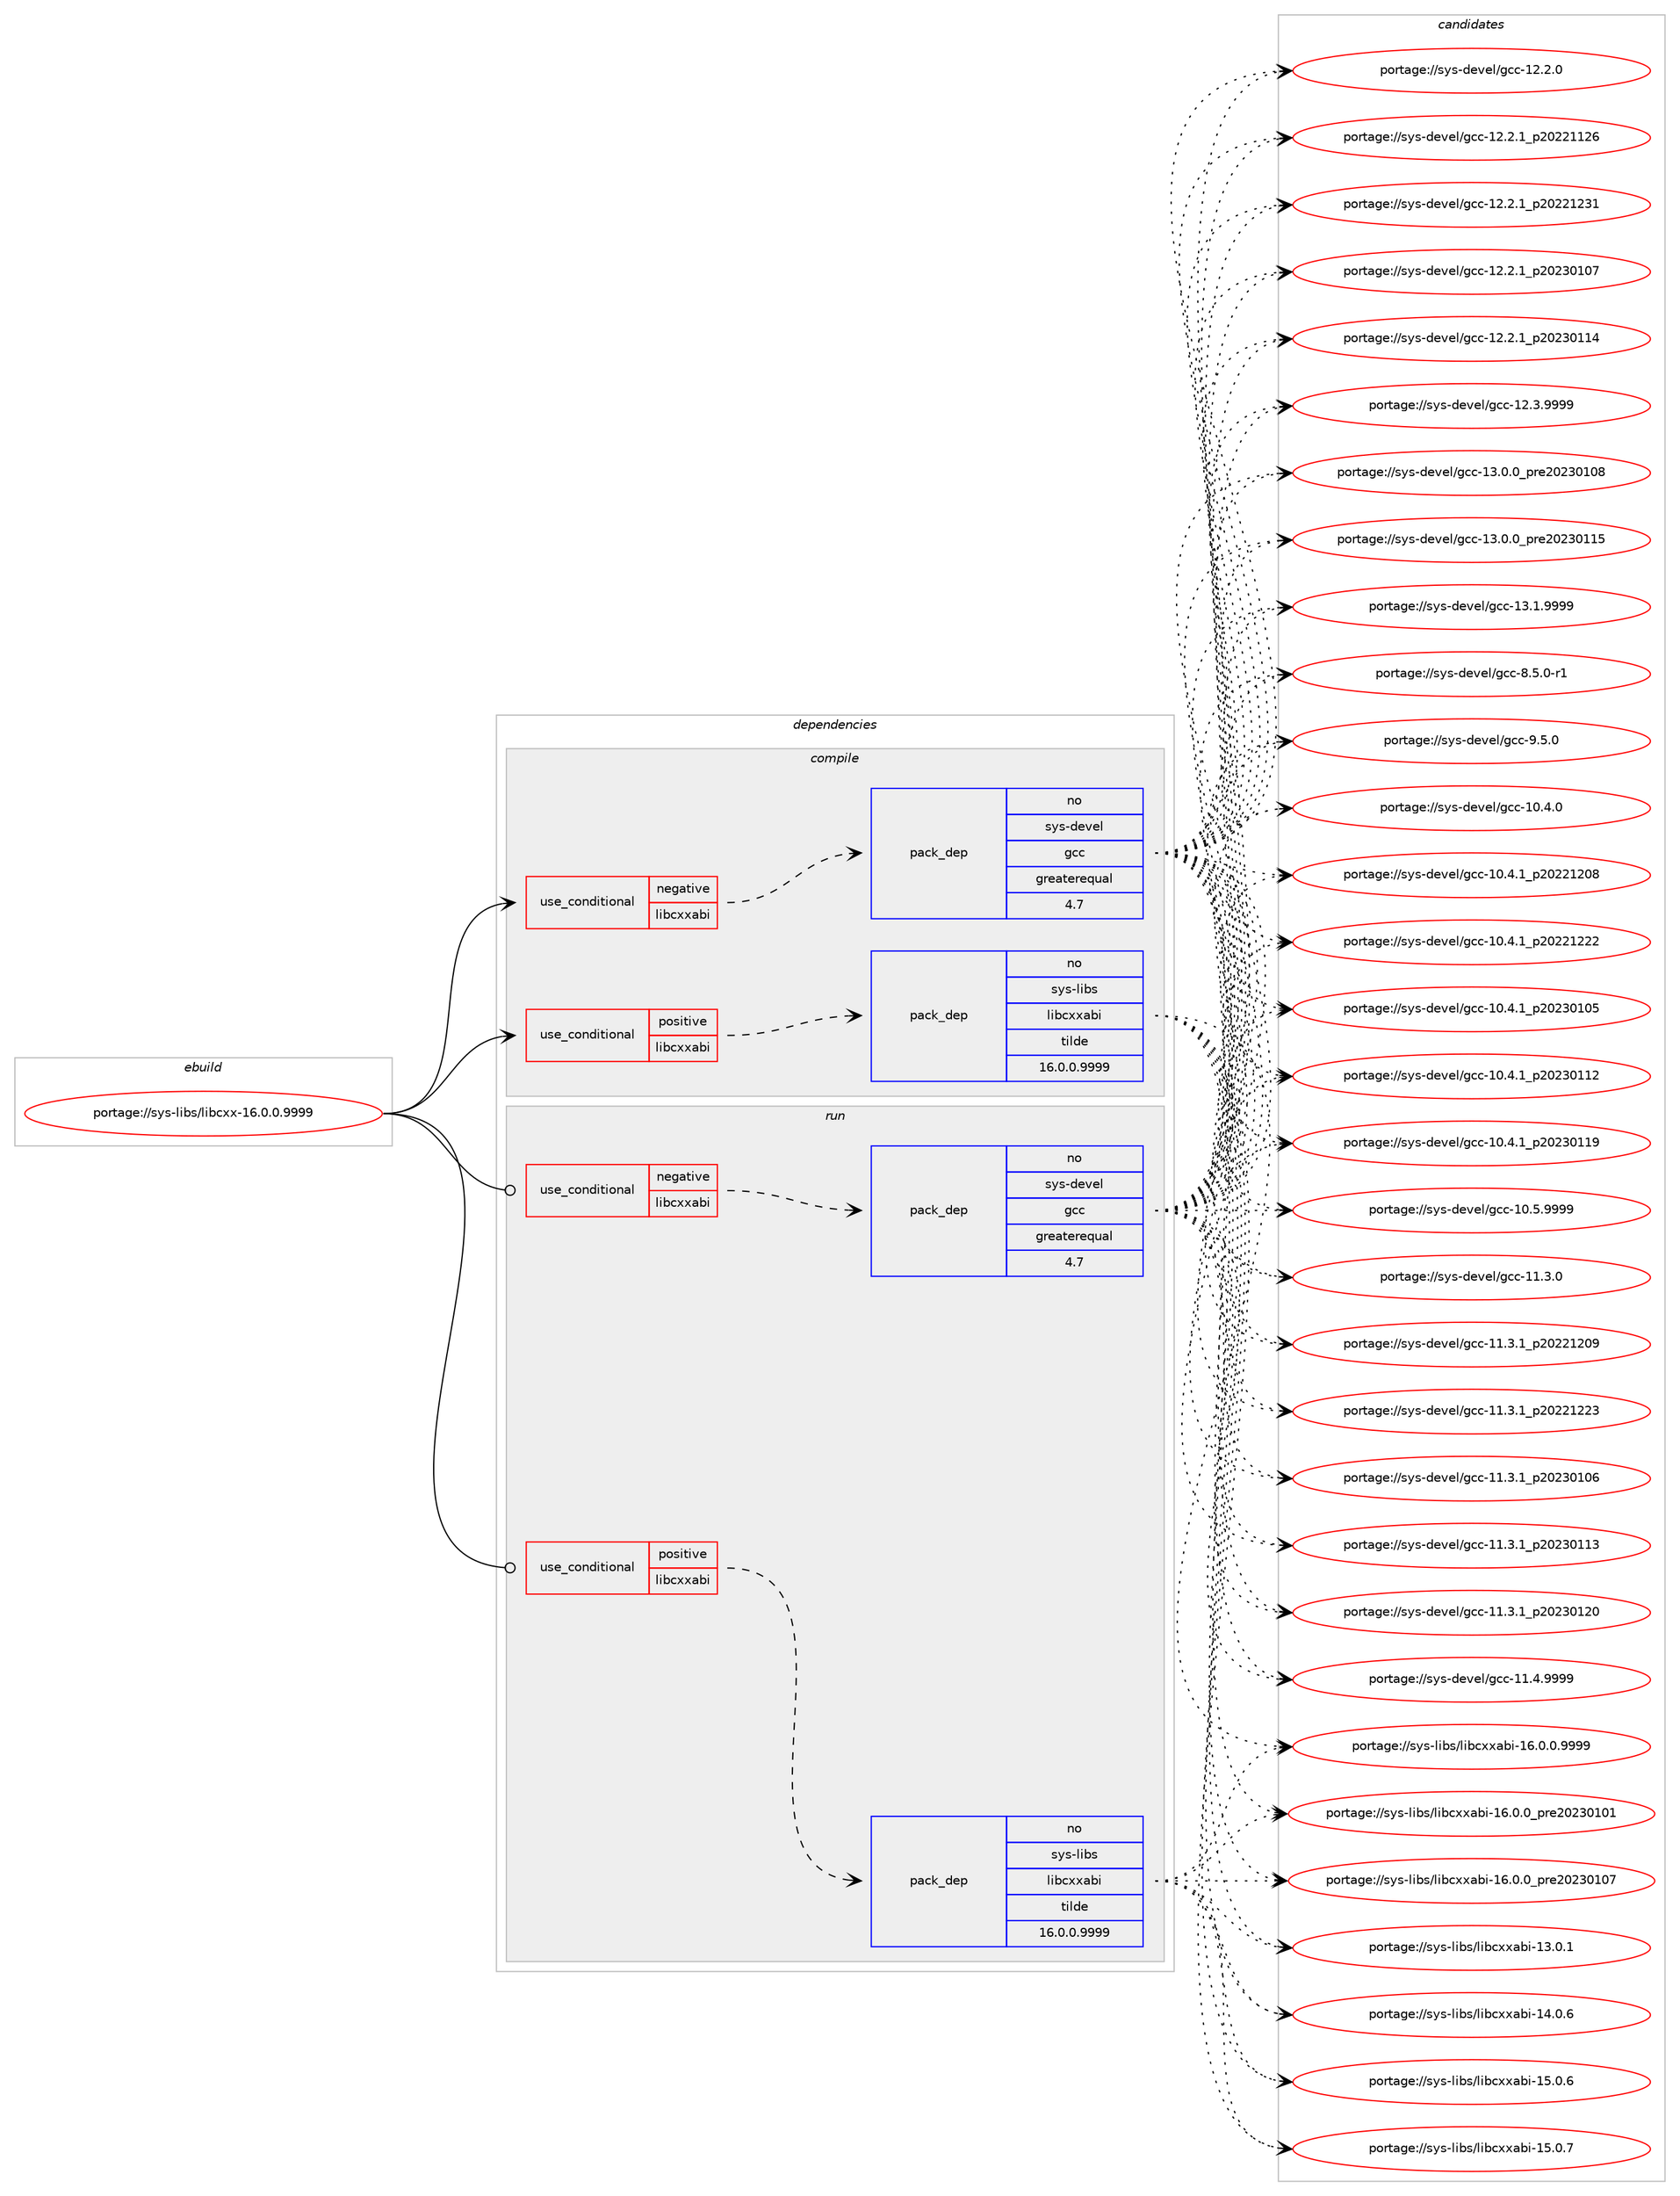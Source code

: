 digraph prolog {

# *************
# Graph options
# *************

newrank=true;
concentrate=true;
compound=true;
graph [rankdir=LR,fontname=Helvetica,fontsize=10,ranksep=1.5];#, ranksep=2.5, nodesep=0.2];
edge  [arrowhead=vee];
node  [fontname=Helvetica,fontsize=10];

# **********
# The ebuild
# **********

subgraph cluster_leftcol {
color=gray;
rank=same;
label=<<i>ebuild</i>>;
id [label="portage://sys-libs/libcxx-16.0.0.9999", color=red, width=4, href="../sys-libs/libcxx-16.0.0.9999.svg"];
}

# ****************
# The dependencies
# ****************

subgraph cluster_midcol {
color=gray;
label=<<i>dependencies</i>>;
subgraph cluster_compile {
fillcolor="#eeeeee";
style=filled;
label=<<i>compile</i>>;
subgraph cond5464 {
dependency8393 [label=<<TABLE BORDER="0" CELLBORDER="1" CELLSPACING="0" CELLPADDING="4"><TR><TD ROWSPAN="3" CELLPADDING="10">use_conditional</TD></TR><TR><TD>negative</TD></TR><TR><TD>libcxxabi</TD></TR></TABLE>>, shape=none, color=red];
subgraph pack2864 {
dependency8394 [label=<<TABLE BORDER="0" CELLBORDER="1" CELLSPACING="0" CELLPADDING="4" WIDTH="220"><TR><TD ROWSPAN="6" CELLPADDING="30">pack_dep</TD></TR><TR><TD WIDTH="110">no</TD></TR><TR><TD>sys-devel</TD></TR><TR><TD>gcc</TD></TR><TR><TD>greaterequal</TD></TR><TR><TD>4.7</TD></TR></TABLE>>, shape=none, color=blue];
}
dependency8393:e -> dependency8394:w [weight=20,style="dashed",arrowhead="vee"];
}
id:e -> dependency8393:w [weight=20,style="solid",arrowhead="vee"];
subgraph cond5465 {
dependency8395 [label=<<TABLE BORDER="0" CELLBORDER="1" CELLSPACING="0" CELLPADDING="4"><TR><TD ROWSPAN="3" CELLPADDING="10">use_conditional</TD></TR><TR><TD>positive</TD></TR><TR><TD>libcxxabi</TD></TR></TABLE>>, shape=none, color=red];
subgraph pack2865 {
dependency8396 [label=<<TABLE BORDER="0" CELLBORDER="1" CELLSPACING="0" CELLPADDING="4" WIDTH="220"><TR><TD ROWSPAN="6" CELLPADDING="30">pack_dep</TD></TR><TR><TD WIDTH="110">no</TD></TR><TR><TD>sys-libs</TD></TR><TR><TD>libcxxabi</TD></TR><TR><TD>tilde</TD></TR><TR><TD>16.0.0.9999</TD></TR></TABLE>>, shape=none, color=blue];
}
dependency8395:e -> dependency8396:w [weight=20,style="dashed",arrowhead="vee"];
}
id:e -> dependency8395:w [weight=20,style="solid",arrowhead="vee"];
# *** BEGIN UNKNOWN DEPENDENCY TYPE (TODO) ***
# id -> package_dependency(portage://sys-libs/libcxx-16.0.0.9999,install,no,sys-devel,llvm,none,[,,],[slot(16)],[])
# *** END UNKNOWN DEPENDENCY TYPE (TODO) ***

# *** BEGIN UNKNOWN DEPENDENCY TYPE (TODO) ***
# id -> package_dependency(portage://sys-libs/libcxx-16.0.0.9999,install,strong,sys-devel,llvm,none,[,,],[slot(0)],[])
# *** END UNKNOWN DEPENDENCY TYPE (TODO) ***

}
subgraph cluster_compileandrun {
fillcolor="#eeeeee";
style=filled;
label=<<i>compile and run</i>>;
}
subgraph cluster_run {
fillcolor="#eeeeee";
style=filled;
label=<<i>run</i>>;
subgraph cond5466 {
dependency8397 [label=<<TABLE BORDER="0" CELLBORDER="1" CELLSPACING="0" CELLPADDING="4"><TR><TD ROWSPAN="3" CELLPADDING="10">use_conditional</TD></TR><TR><TD>negative</TD></TR><TR><TD>libcxxabi</TD></TR></TABLE>>, shape=none, color=red];
subgraph pack2866 {
dependency8398 [label=<<TABLE BORDER="0" CELLBORDER="1" CELLSPACING="0" CELLPADDING="4" WIDTH="220"><TR><TD ROWSPAN="6" CELLPADDING="30">pack_dep</TD></TR><TR><TD WIDTH="110">no</TD></TR><TR><TD>sys-devel</TD></TR><TR><TD>gcc</TD></TR><TR><TD>greaterequal</TD></TR><TR><TD>4.7</TD></TR></TABLE>>, shape=none, color=blue];
}
dependency8397:e -> dependency8398:w [weight=20,style="dashed",arrowhead="vee"];
}
id:e -> dependency8397:w [weight=20,style="solid",arrowhead="odot"];
subgraph cond5467 {
dependency8399 [label=<<TABLE BORDER="0" CELLBORDER="1" CELLSPACING="0" CELLPADDING="4"><TR><TD ROWSPAN="3" CELLPADDING="10">use_conditional</TD></TR><TR><TD>positive</TD></TR><TR><TD>libcxxabi</TD></TR></TABLE>>, shape=none, color=red];
subgraph pack2867 {
dependency8400 [label=<<TABLE BORDER="0" CELLBORDER="1" CELLSPACING="0" CELLPADDING="4" WIDTH="220"><TR><TD ROWSPAN="6" CELLPADDING="30">pack_dep</TD></TR><TR><TD WIDTH="110">no</TD></TR><TR><TD>sys-libs</TD></TR><TR><TD>libcxxabi</TD></TR><TR><TD>tilde</TD></TR><TR><TD>16.0.0.9999</TD></TR></TABLE>>, shape=none, color=blue];
}
dependency8399:e -> dependency8400:w [weight=20,style="dashed",arrowhead="vee"];
}
id:e -> dependency8399:w [weight=20,style="solid",arrowhead="odot"];
}
}

# **************
# The candidates
# **************

subgraph cluster_choices {
rank=same;
color=gray;
label=<<i>candidates</i>>;

subgraph choice2864 {
color=black;
nodesep=1;
choice1151211154510010111810110847103999945494846524648 [label="portage://sys-devel/gcc-10.4.0", color=red, width=4,href="../sys-devel/gcc-10.4.0.svg"];
choice1151211154510010111810110847103999945494846524649951125048505049504856 [label="portage://sys-devel/gcc-10.4.1_p20221208", color=red, width=4,href="../sys-devel/gcc-10.4.1_p20221208.svg"];
choice1151211154510010111810110847103999945494846524649951125048505049505050 [label="portage://sys-devel/gcc-10.4.1_p20221222", color=red, width=4,href="../sys-devel/gcc-10.4.1_p20221222.svg"];
choice1151211154510010111810110847103999945494846524649951125048505148494853 [label="portage://sys-devel/gcc-10.4.1_p20230105", color=red, width=4,href="../sys-devel/gcc-10.4.1_p20230105.svg"];
choice1151211154510010111810110847103999945494846524649951125048505148494950 [label="portage://sys-devel/gcc-10.4.1_p20230112", color=red, width=4,href="../sys-devel/gcc-10.4.1_p20230112.svg"];
choice1151211154510010111810110847103999945494846524649951125048505148494957 [label="portage://sys-devel/gcc-10.4.1_p20230119", color=red, width=4,href="../sys-devel/gcc-10.4.1_p20230119.svg"];
choice1151211154510010111810110847103999945494846534657575757 [label="portage://sys-devel/gcc-10.5.9999", color=red, width=4,href="../sys-devel/gcc-10.5.9999.svg"];
choice1151211154510010111810110847103999945494946514648 [label="portage://sys-devel/gcc-11.3.0", color=red, width=4,href="../sys-devel/gcc-11.3.0.svg"];
choice1151211154510010111810110847103999945494946514649951125048505049504857 [label="portage://sys-devel/gcc-11.3.1_p20221209", color=red, width=4,href="../sys-devel/gcc-11.3.1_p20221209.svg"];
choice1151211154510010111810110847103999945494946514649951125048505049505051 [label="portage://sys-devel/gcc-11.3.1_p20221223", color=red, width=4,href="../sys-devel/gcc-11.3.1_p20221223.svg"];
choice1151211154510010111810110847103999945494946514649951125048505148494854 [label="portage://sys-devel/gcc-11.3.1_p20230106", color=red, width=4,href="../sys-devel/gcc-11.3.1_p20230106.svg"];
choice1151211154510010111810110847103999945494946514649951125048505148494951 [label="portage://sys-devel/gcc-11.3.1_p20230113", color=red, width=4,href="../sys-devel/gcc-11.3.1_p20230113.svg"];
choice1151211154510010111810110847103999945494946514649951125048505148495048 [label="portage://sys-devel/gcc-11.3.1_p20230120", color=red, width=4,href="../sys-devel/gcc-11.3.1_p20230120.svg"];
choice1151211154510010111810110847103999945494946524657575757 [label="portage://sys-devel/gcc-11.4.9999", color=red, width=4,href="../sys-devel/gcc-11.4.9999.svg"];
choice1151211154510010111810110847103999945495046504648 [label="portage://sys-devel/gcc-12.2.0", color=red, width=4,href="../sys-devel/gcc-12.2.0.svg"];
choice1151211154510010111810110847103999945495046504649951125048505049495054 [label="portage://sys-devel/gcc-12.2.1_p20221126", color=red, width=4,href="../sys-devel/gcc-12.2.1_p20221126.svg"];
choice1151211154510010111810110847103999945495046504649951125048505049505149 [label="portage://sys-devel/gcc-12.2.1_p20221231", color=red, width=4,href="../sys-devel/gcc-12.2.1_p20221231.svg"];
choice1151211154510010111810110847103999945495046504649951125048505148494855 [label="portage://sys-devel/gcc-12.2.1_p20230107", color=red, width=4,href="../sys-devel/gcc-12.2.1_p20230107.svg"];
choice1151211154510010111810110847103999945495046504649951125048505148494952 [label="portage://sys-devel/gcc-12.2.1_p20230114", color=red, width=4,href="../sys-devel/gcc-12.2.1_p20230114.svg"];
choice1151211154510010111810110847103999945495046514657575757 [label="portage://sys-devel/gcc-12.3.9999", color=red, width=4,href="../sys-devel/gcc-12.3.9999.svg"];
choice1151211154510010111810110847103999945495146484648951121141015048505148494856 [label="portage://sys-devel/gcc-13.0.0_pre20230108", color=red, width=4,href="../sys-devel/gcc-13.0.0_pre20230108.svg"];
choice1151211154510010111810110847103999945495146484648951121141015048505148494953 [label="portage://sys-devel/gcc-13.0.0_pre20230115", color=red, width=4,href="../sys-devel/gcc-13.0.0_pre20230115.svg"];
choice1151211154510010111810110847103999945495146494657575757 [label="portage://sys-devel/gcc-13.1.9999", color=red, width=4,href="../sys-devel/gcc-13.1.9999.svg"];
choice115121115451001011181011084710399994556465346484511449 [label="portage://sys-devel/gcc-8.5.0-r1", color=red, width=4,href="../sys-devel/gcc-8.5.0-r1.svg"];
choice11512111545100101118101108471039999455746534648 [label="portage://sys-devel/gcc-9.5.0", color=red, width=4,href="../sys-devel/gcc-9.5.0.svg"];
dependency8394:e -> choice1151211154510010111810110847103999945494846524648:w [style=dotted,weight="100"];
dependency8394:e -> choice1151211154510010111810110847103999945494846524649951125048505049504856:w [style=dotted,weight="100"];
dependency8394:e -> choice1151211154510010111810110847103999945494846524649951125048505049505050:w [style=dotted,weight="100"];
dependency8394:e -> choice1151211154510010111810110847103999945494846524649951125048505148494853:w [style=dotted,weight="100"];
dependency8394:e -> choice1151211154510010111810110847103999945494846524649951125048505148494950:w [style=dotted,weight="100"];
dependency8394:e -> choice1151211154510010111810110847103999945494846524649951125048505148494957:w [style=dotted,weight="100"];
dependency8394:e -> choice1151211154510010111810110847103999945494846534657575757:w [style=dotted,weight="100"];
dependency8394:e -> choice1151211154510010111810110847103999945494946514648:w [style=dotted,weight="100"];
dependency8394:e -> choice1151211154510010111810110847103999945494946514649951125048505049504857:w [style=dotted,weight="100"];
dependency8394:e -> choice1151211154510010111810110847103999945494946514649951125048505049505051:w [style=dotted,weight="100"];
dependency8394:e -> choice1151211154510010111810110847103999945494946514649951125048505148494854:w [style=dotted,weight="100"];
dependency8394:e -> choice1151211154510010111810110847103999945494946514649951125048505148494951:w [style=dotted,weight="100"];
dependency8394:e -> choice1151211154510010111810110847103999945494946514649951125048505148495048:w [style=dotted,weight="100"];
dependency8394:e -> choice1151211154510010111810110847103999945494946524657575757:w [style=dotted,weight="100"];
dependency8394:e -> choice1151211154510010111810110847103999945495046504648:w [style=dotted,weight="100"];
dependency8394:e -> choice1151211154510010111810110847103999945495046504649951125048505049495054:w [style=dotted,weight="100"];
dependency8394:e -> choice1151211154510010111810110847103999945495046504649951125048505049505149:w [style=dotted,weight="100"];
dependency8394:e -> choice1151211154510010111810110847103999945495046504649951125048505148494855:w [style=dotted,weight="100"];
dependency8394:e -> choice1151211154510010111810110847103999945495046504649951125048505148494952:w [style=dotted,weight="100"];
dependency8394:e -> choice1151211154510010111810110847103999945495046514657575757:w [style=dotted,weight="100"];
dependency8394:e -> choice1151211154510010111810110847103999945495146484648951121141015048505148494856:w [style=dotted,weight="100"];
dependency8394:e -> choice1151211154510010111810110847103999945495146484648951121141015048505148494953:w [style=dotted,weight="100"];
dependency8394:e -> choice1151211154510010111810110847103999945495146494657575757:w [style=dotted,weight="100"];
dependency8394:e -> choice115121115451001011181011084710399994556465346484511449:w [style=dotted,weight="100"];
dependency8394:e -> choice11512111545100101118101108471039999455746534648:w [style=dotted,weight="100"];
}
subgraph choice2865 {
color=black;
nodesep=1;
choice1151211154510810598115471081059899120120979810545495146484649 [label="portage://sys-libs/libcxxabi-13.0.1", color=red, width=4,href="../sys-libs/libcxxabi-13.0.1.svg"];
choice1151211154510810598115471081059899120120979810545495246484654 [label="portage://sys-libs/libcxxabi-14.0.6", color=red, width=4,href="../sys-libs/libcxxabi-14.0.6.svg"];
choice1151211154510810598115471081059899120120979810545495346484654 [label="portage://sys-libs/libcxxabi-15.0.6", color=red, width=4,href="../sys-libs/libcxxabi-15.0.6.svg"];
choice1151211154510810598115471081059899120120979810545495346484655 [label="portage://sys-libs/libcxxabi-15.0.7", color=red, width=4,href="../sys-libs/libcxxabi-15.0.7.svg"];
choice11512111545108105981154710810598991201209798105454954464846484657575757 [label="portage://sys-libs/libcxxabi-16.0.0.9999", color=red, width=4,href="../sys-libs/libcxxabi-16.0.0.9999.svg"];
choice1151211154510810598115471081059899120120979810545495446484648951121141015048505148494849 [label="portage://sys-libs/libcxxabi-16.0.0_pre20230101", color=red, width=4,href="../sys-libs/libcxxabi-16.0.0_pre20230101.svg"];
choice1151211154510810598115471081059899120120979810545495446484648951121141015048505148494855 [label="portage://sys-libs/libcxxabi-16.0.0_pre20230107", color=red, width=4,href="../sys-libs/libcxxabi-16.0.0_pre20230107.svg"];
dependency8396:e -> choice1151211154510810598115471081059899120120979810545495146484649:w [style=dotted,weight="100"];
dependency8396:e -> choice1151211154510810598115471081059899120120979810545495246484654:w [style=dotted,weight="100"];
dependency8396:e -> choice1151211154510810598115471081059899120120979810545495346484654:w [style=dotted,weight="100"];
dependency8396:e -> choice1151211154510810598115471081059899120120979810545495346484655:w [style=dotted,weight="100"];
dependency8396:e -> choice11512111545108105981154710810598991201209798105454954464846484657575757:w [style=dotted,weight="100"];
dependency8396:e -> choice1151211154510810598115471081059899120120979810545495446484648951121141015048505148494849:w [style=dotted,weight="100"];
dependency8396:e -> choice1151211154510810598115471081059899120120979810545495446484648951121141015048505148494855:w [style=dotted,weight="100"];
}
subgraph choice2866 {
color=black;
nodesep=1;
choice1151211154510010111810110847103999945494846524648 [label="portage://sys-devel/gcc-10.4.0", color=red, width=4,href="../sys-devel/gcc-10.4.0.svg"];
choice1151211154510010111810110847103999945494846524649951125048505049504856 [label="portage://sys-devel/gcc-10.4.1_p20221208", color=red, width=4,href="../sys-devel/gcc-10.4.1_p20221208.svg"];
choice1151211154510010111810110847103999945494846524649951125048505049505050 [label="portage://sys-devel/gcc-10.4.1_p20221222", color=red, width=4,href="../sys-devel/gcc-10.4.1_p20221222.svg"];
choice1151211154510010111810110847103999945494846524649951125048505148494853 [label="portage://sys-devel/gcc-10.4.1_p20230105", color=red, width=4,href="../sys-devel/gcc-10.4.1_p20230105.svg"];
choice1151211154510010111810110847103999945494846524649951125048505148494950 [label="portage://sys-devel/gcc-10.4.1_p20230112", color=red, width=4,href="../sys-devel/gcc-10.4.1_p20230112.svg"];
choice1151211154510010111810110847103999945494846524649951125048505148494957 [label="portage://sys-devel/gcc-10.4.1_p20230119", color=red, width=4,href="../sys-devel/gcc-10.4.1_p20230119.svg"];
choice1151211154510010111810110847103999945494846534657575757 [label="portage://sys-devel/gcc-10.5.9999", color=red, width=4,href="../sys-devel/gcc-10.5.9999.svg"];
choice1151211154510010111810110847103999945494946514648 [label="portage://sys-devel/gcc-11.3.0", color=red, width=4,href="../sys-devel/gcc-11.3.0.svg"];
choice1151211154510010111810110847103999945494946514649951125048505049504857 [label="portage://sys-devel/gcc-11.3.1_p20221209", color=red, width=4,href="../sys-devel/gcc-11.3.1_p20221209.svg"];
choice1151211154510010111810110847103999945494946514649951125048505049505051 [label="portage://sys-devel/gcc-11.3.1_p20221223", color=red, width=4,href="../sys-devel/gcc-11.3.1_p20221223.svg"];
choice1151211154510010111810110847103999945494946514649951125048505148494854 [label="portage://sys-devel/gcc-11.3.1_p20230106", color=red, width=4,href="../sys-devel/gcc-11.3.1_p20230106.svg"];
choice1151211154510010111810110847103999945494946514649951125048505148494951 [label="portage://sys-devel/gcc-11.3.1_p20230113", color=red, width=4,href="../sys-devel/gcc-11.3.1_p20230113.svg"];
choice1151211154510010111810110847103999945494946514649951125048505148495048 [label="portage://sys-devel/gcc-11.3.1_p20230120", color=red, width=4,href="../sys-devel/gcc-11.3.1_p20230120.svg"];
choice1151211154510010111810110847103999945494946524657575757 [label="portage://sys-devel/gcc-11.4.9999", color=red, width=4,href="../sys-devel/gcc-11.4.9999.svg"];
choice1151211154510010111810110847103999945495046504648 [label="portage://sys-devel/gcc-12.2.0", color=red, width=4,href="../sys-devel/gcc-12.2.0.svg"];
choice1151211154510010111810110847103999945495046504649951125048505049495054 [label="portage://sys-devel/gcc-12.2.1_p20221126", color=red, width=4,href="../sys-devel/gcc-12.2.1_p20221126.svg"];
choice1151211154510010111810110847103999945495046504649951125048505049505149 [label="portage://sys-devel/gcc-12.2.1_p20221231", color=red, width=4,href="../sys-devel/gcc-12.2.1_p20221231.svg"];
choice1151211154510010111810110847103999945495046504649951125048505148494855 [label="portage://sys-devel/gcc-12.2.1_p20230107", color=red, width=4,href="../sys-devel/gcc-12.2.1_p20230107.svg"];
choice1151211154510010111810110847103999945495046504649951125048505148494952 [label="portage://sys-devel/gcc-12.2.1_p20230114", color=red, width=4,href="../sys-devel/gcc-12.2.1_p20230114.svg"];
choice1151211154510010111810110847103999945495046514657575757 [label="portage://sys-devel/gcc-12.3.9999", color=red, width=4,href="../sys-devel/gcc-12.3.9999.svg"];
choice1151211154510010111810110847103999945495146484648951121141015048505148494856 [label="portage://sys-devel/gcc-13.0.0_pre20230108", color=red, width=4,href="../sys-devel/gcc-13.0.0_pre20230108.svg"];
choice1151211154510010111810110847103999945495146484648951121141015048505148494953 [label="portage://sys-devel/gcc-13.0.0_pre20230115", color=red, width=4,href="../sys-devel/gcc-13.0.0_pre20230115.svg"];
choice1151211154510010111810110847103999945495146494657575757 [label="portage://sys-devel/gcc-13.1.9999", color=red, width=4,href="../sys-devel/gcc-13.1.9999.svg"];
choice115121115451001011181011084710399994556465346484511449 [label="portage://sys-devel/gcc-8.5.0-r1", color=red, width=4,href="../sys-devel/gcc-8.5.0-r1.svg"];
choice11512111545100101118101108471039999455746534648 [label="portage://sys-devel/gcc-9.5.0", color=red, width=4,href="../sys-devel/gcc-9.5.0.svg"];
dependency8398:e -> choice1151211154510010111810110847103999945494846524648:w [style=dotted,weight="100"];
dependency8398:e -> choice1151211154510010111810110847103999945494846524649951125048505049504856:w [style=dotted,weight="100"];
dependency8398:e -> choice1151211154510010111810110847103999945494846524649951125048505049505050:w [style=dotted,weight="100"];
dependency8398:e -> choice1151211154510010111810110847103999945494846524649951125048505148494853:w [style=dotted,weight="100"];
dependency8398:e -> choice1151211154510010111810110847103999945494846524649951125048505148494950:w [style=dotted,weight="100"];
dependency8398:e -> choice1151211154510010111810110847103999945494846524649951125048505148494957:w [style=dotted,weight="100"];
dependency8398:e -> choice1151211154510010111810110847103999945494846534657575757:w [style=dotted,weight="100"];
dependency8398:e -> choice1151211154510010111810110847103999945494946514648:w [style=dotted,weight="100"];
dependency8398:e -> choice1151211154510010111810110847103999945494946514649951125048505049504857:w [style=dotted,weight="100"];
dependency8398:e -> choice1151211154510010111810110847103999945494946514649951125048505049505051:w [style=dotted,weight="100"];
dependency8398:e -> choice1151211154510010111810110847103999945494946514649951125048505148494854:w [style=dotted,weight="100"];
dependency8398:e -> choice1151211154510010111810110847103999945494946514649951125048505148494951:w [style=dotted,weight="100"];
dependency8398:e -> choice1151211154510010111810110847103999945494946514649951125048505148495048:w [style=dotted,weight="100"];
dependency8398:e -> choice1151211154510010111810110847103999945494946524657575757:w [style=dotted,weight="100"];
dependency8398:e -> choice1151211154510010111810110847103999945495046504648:w [style=dotted,weight="100"];
dependency8398:e -> choice1151211154510010111810110847103999945495046504649951125048505049495054:w [style=dotted,weight="100"];
dependency8398:e -> choice1151211154510010111810110847103999945495046504649951125048505049505149:w [style=dotted,weight="100"];
dependency8398:e -> choice1151211154510010111810110847103999945495046504649951125048505148494855:w [style=dotted,weight="100"];
dependency8398:e -> choice1151211154510010111810110847103999945495046504649951125048505148494952:w [style=dotted,weight="100"];
dependency8398:e -> choice1151211154510010111810110847103999945495046514657575757:w [style=dotted,weight="100"];
dependency8398:e -> choice1151211154510010111810110847103999945495146484648951121141015048505148494856:w [style=dotted,weight="100"];
dependency8398:e -> choice1151211154510010111810110847103999945495146484648951121141015048505148494953:w [style=dotted,weight="100"];
dependency8398:e -> choice1151211154510010111810110847103999945495146494657575757:w [style=dotted,weight="100"];
dependency8398:e -> choice115121115451001011181011084710399994556465346484511449:w [style=dotted,weight="100"];
dependency8398:e -> choice11512111545100101118101108471039999455746534648:w [style=dotted,weight="100"];
}
subgraph choice2867 {
color=black;
nodesep=1;
choice1151211154510810598115471081059899120120979810545495146484649 [label="portage://sys-libs/libcxxabi-13.0.1", color=red, width=4,href="../sys-libs/libcxxabi-13.0.1.svg"];
choice1151211154510810598115471081059899120120979810545495246484654 [label="portage://sys-libs/libcxxabi-14.0.6", color=red, width=4,href="../sys-libs/libcxxabi-14.0.6.svg"];
choice1151211154510810598115471081059899120120979810545495346484654 [label="portage://sys-libs/libcxxabi-15.0.6", color=red, width=4,href="../sys-libs/libcxxabi-15.0.6.svg"];
choice1151211154510810598115471081059899120120979810545495346484655 [label="portage://sys-libs/libcxxabi-15.0.7", color=red, width=4,href="../sys-libs/libcxxabi-15.0.7.svg"];
choice11512111545108105981154710810598991201209798105454954464846484657575757 [label="portage://sys-libs/libcxxabi-16.0.0.9999", color=red, width=4,href="../sys-libs/libcxxabi-16.0.0.9999.svg"];
choice1151211154510810598115471081059899120120979810545495446484648951121141015048505148494849 [label="portage://sys-libs/libcxxabi-16.0.0_pre20230101", color=red, width=4,href="../sys-libs/libcxxabi-16.0.0_pre20230101.svg"];
choice1151211154510810598115471081059899120120979810545495446484648951121141015048505148494855 [label="portage://sys-libs/libcxxabi-16.0.0_pre20230107", color=red, width=4,href="../sys-libs/libcxxabi-16.0.0_pre20230107.svg"];
dependency8400:e -> choice1151211154510810598115471081059899120120979810545495146484649:w [style=dotted,weight="100"];
dependency8400:e -> choice1151211154510810598115471081059899120120979810545495246484654:w [style=dotted,weight="100"];
dependency8400:e -> choice1151211154510810598115471081059899120120979810545495346484654:w [style=dotted,weight="100"];
dependency8400:e -> choice1151211154510810598115471081059899120120979810545495346484655:w [style=dotted,weight="100"];
dependency8400:e -> choice11512111545108105981154710810598991201209798105454954464846484657575757:w [style=dotted,weight="100"];
dependency8400:e -> choice1151211154510810598115471081059899120120979810545495446484648951121141015048505148494849:w [style=dotted,weight="100"];
dependency8400:e -> choice1151211154510810598115471081059899120120979810545495446484648951121141015048505148494855:w [style=dotted,weight="100"];
}
}

}
